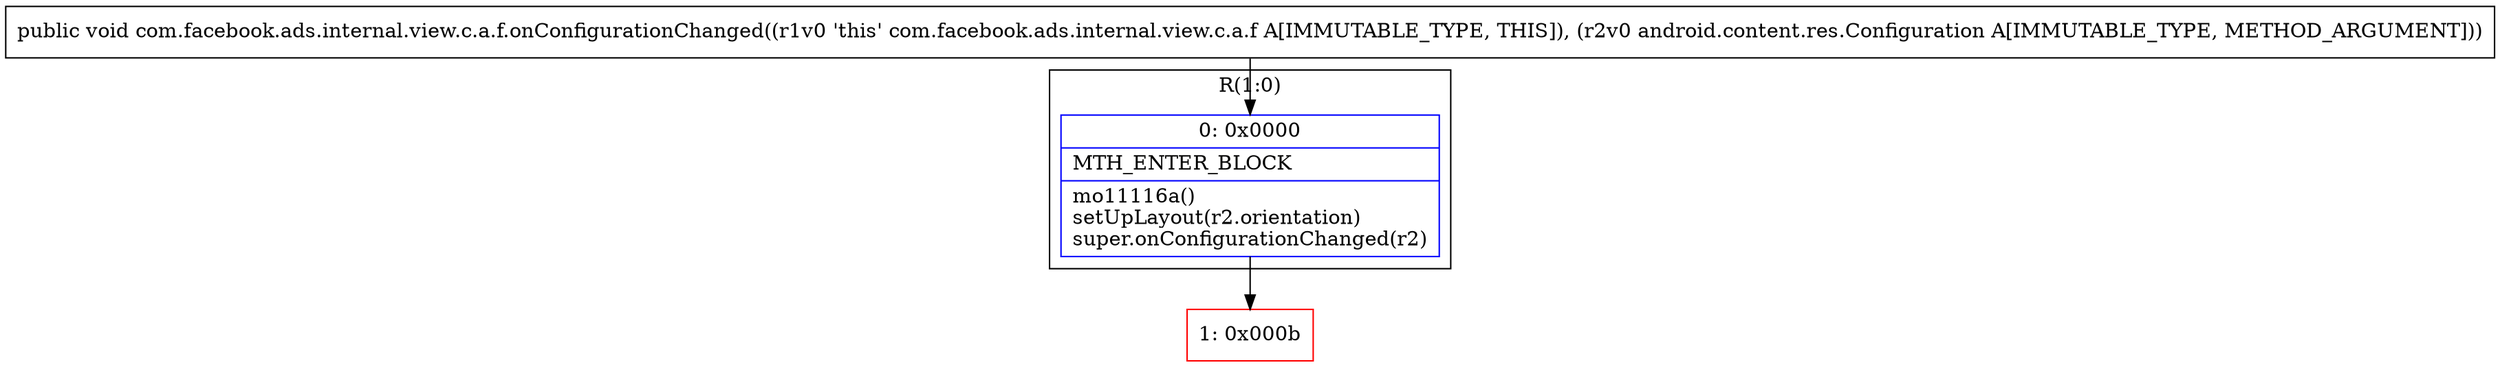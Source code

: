 digraph "CFG forcom.facebook.ads.internal.view.c.a.f.onConfigurationChanged(Landroid\/content\/res\/Configuration;)V" {
subgraph cluster_Region_1546072539 {
label = "R(1:0)";
node [shape=record,color=blue];
Node_0 [shape=record,label="{0\:\ 0x0000|MTH_ENTER_BLOCK\l|mo11116a()\lsetUpLayout(r2.orientation)\lsuper.onConfigurationChanged(r2)\l}"];
}
Node_1 [shape=record,color=red,label="{1\:\ 0x000b}"];
MethodNode[shape=record,label="{public void com.facebook.ads.internal.view.c.a.f.onConfigurationChanged((r1v0 'this' com.facebook.ads.internal.view.c.a.f A[IMMUTABLE_TYPE, THIS]), (r2v0 android.content.res.Configuration A[IMMUTABLE_TYPE, METHOD_ARGUMENT])) }"];
MethodNode -> Node_0;
Node_0 -> Node_1;
}

